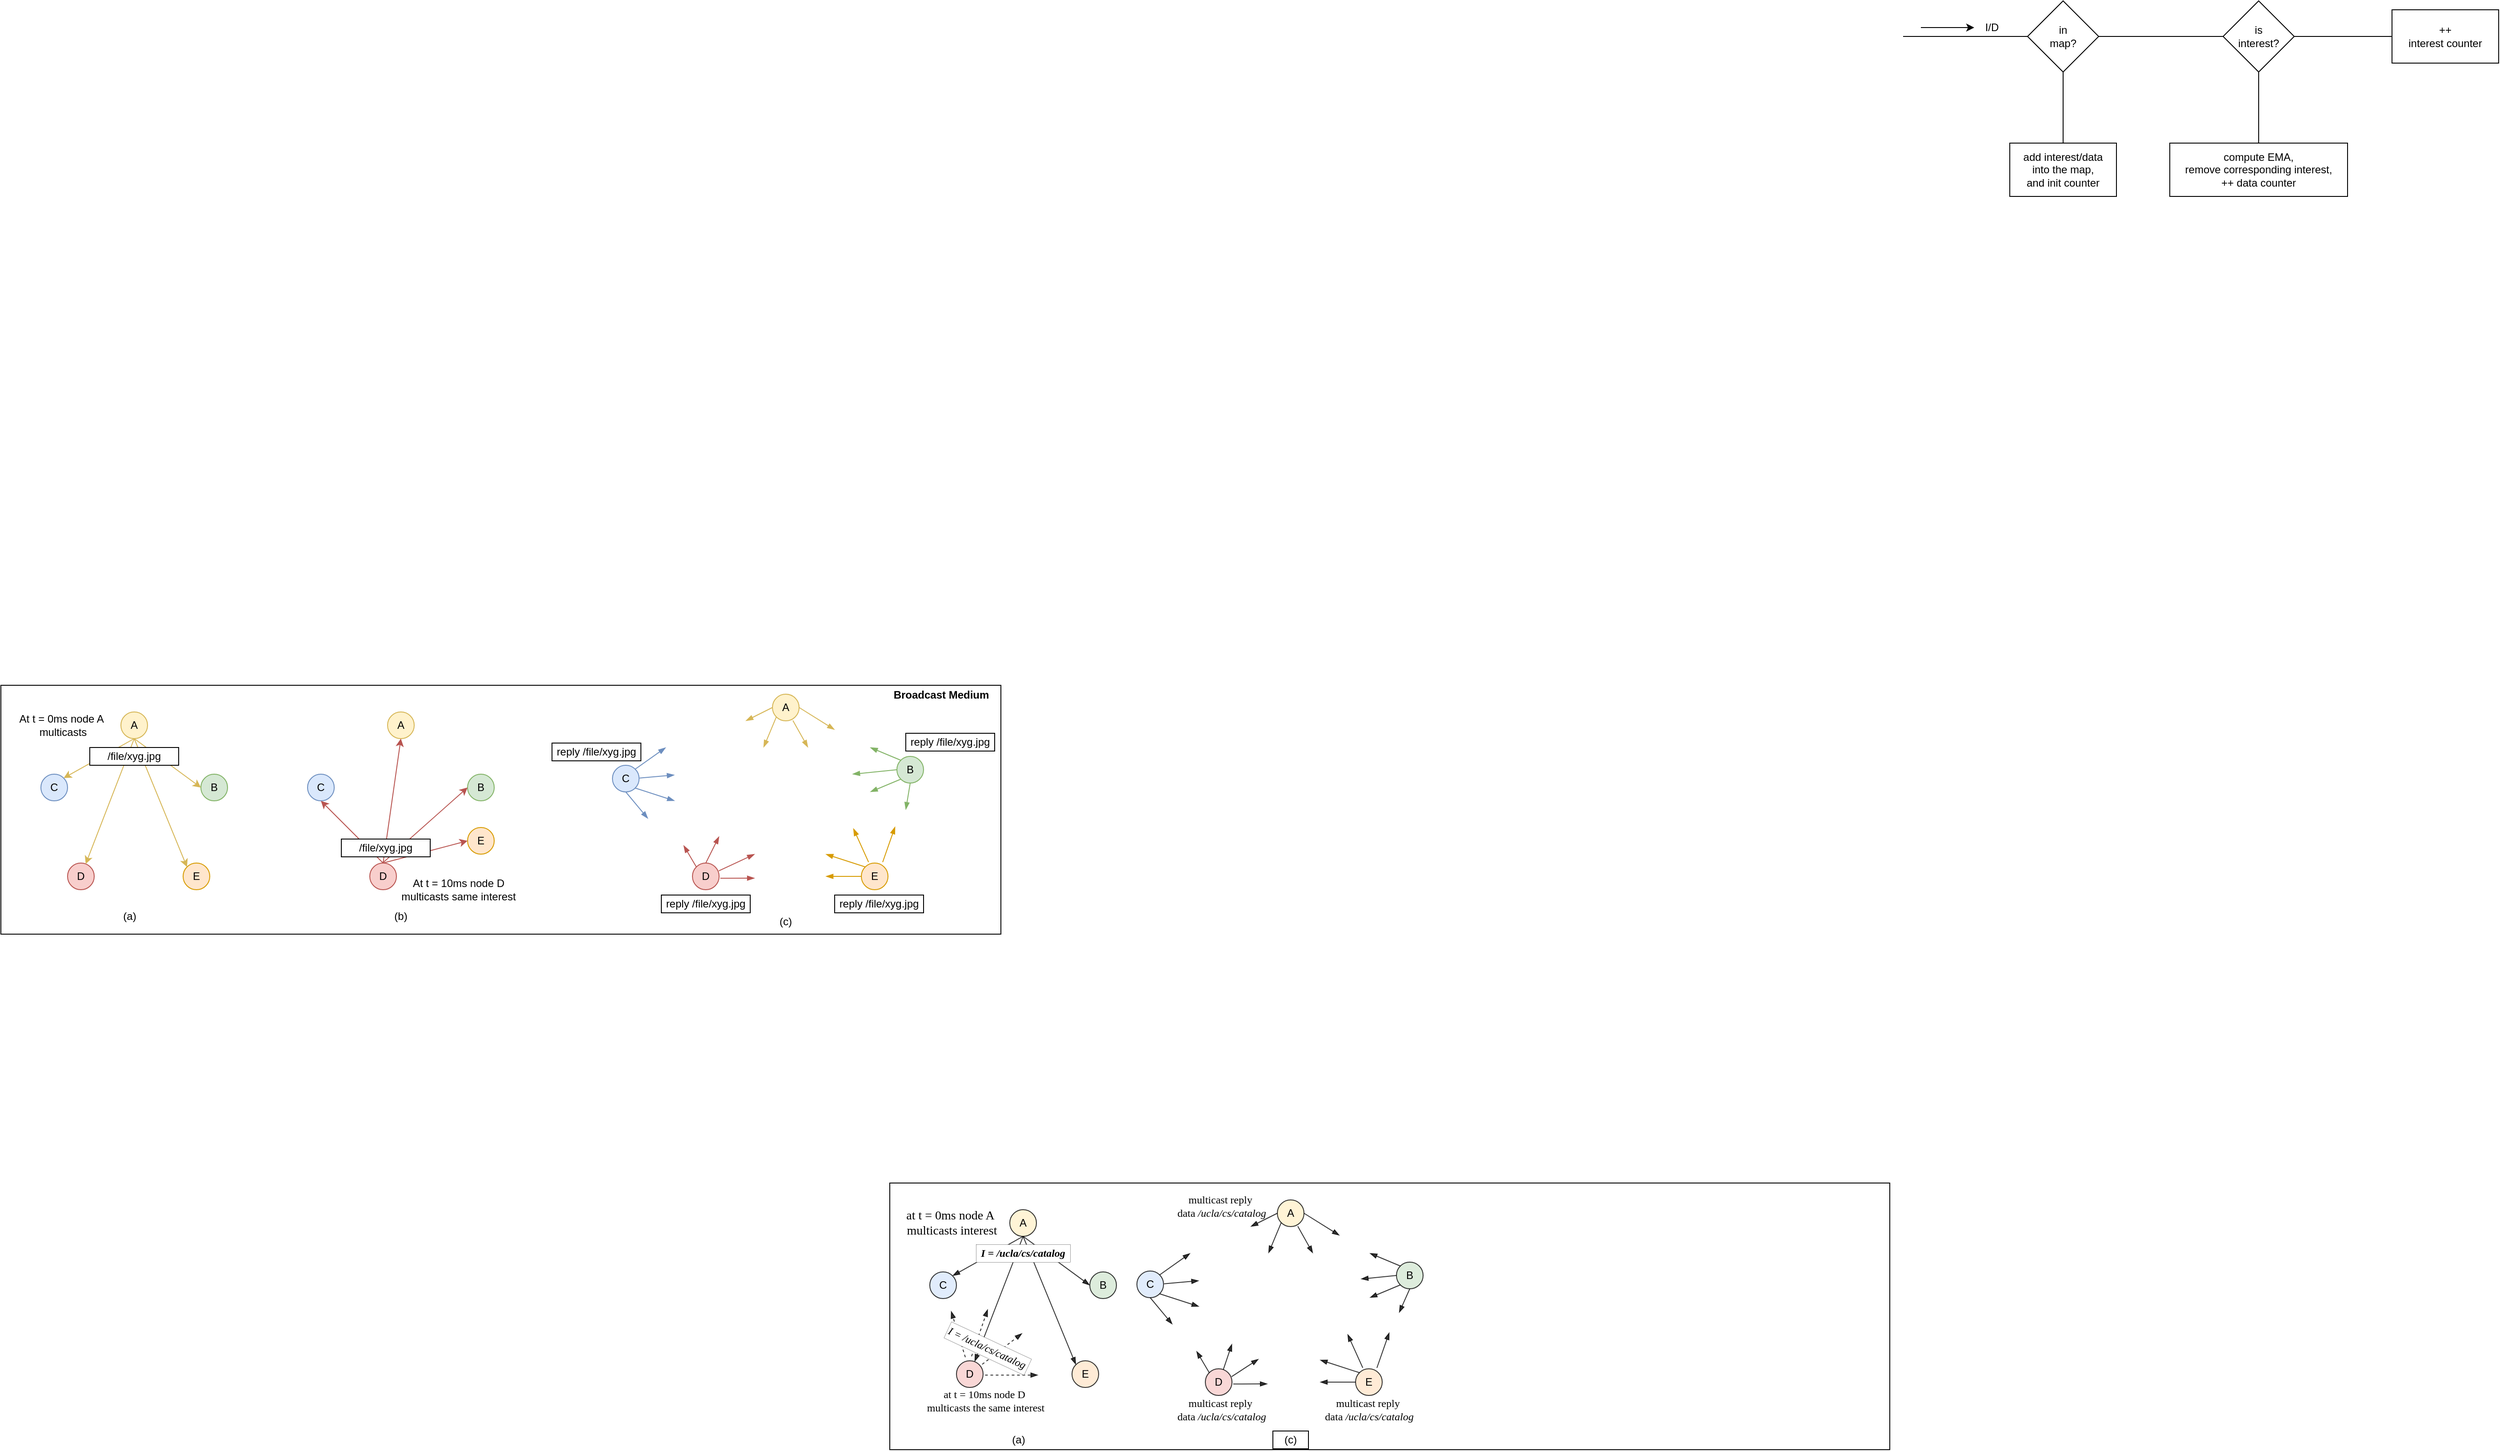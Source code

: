 <mxfile version="21.3.8" type="github">
  <diagram id="pDua_eUI4pE_ARMQOX0n" name="Page-1">
    <mxGraphModel dx="3208" dy="395" grid="1" gridSize="10" guides="1" tooltips="1" connect="1" arrows="1" fold="1" page="1" pageScale="1" pageWidth="850" pageHeight="1100" math="0" shadow="0">
      <root>
        <mxCell id="0" />
        <mxCell id="1" parent="0" />
        <mxCell id="Tsf_xWovIFk0rkydPiFg-57" value="&lt;b&gt;&lt;br&gt;&lt;/b&gt;" style="rounded=0;whiteSpace=wrap;html=1;strokeColor=default;" vertex="1" parent="1">
          <mxGeometry x="-1060" y="1470" width="1125" height="300" as="geometry" />
        </mxCell>
        <mxCell id="Tsf_xWovIFk0rkydPiFg-96" value="" style="endArrow=blockThin;html=1;exitX=1;exitY=0.5;exitDx=0;exitDy=0;endFill=1;jumpSize=3;shadow=0;fillColor=#fff2cc;strokeColor=default;opacity=80;" edge="1" parent="1" source="Tsf_xWovIFk0rkydPiFg-83">
          <mxGeometry width="50" height="50" relative="1" as="geometry">
            <mxPoint x="-594" y="1579" as="sourcePoint" />
            <mxPoint x="-554" y="1529" as="targetPoint" />
          </mxGeometry>
        </mxCell>
        <mxCell id="J4n5a6vh2Bp-ceeqpoy--10" style="edgeStyle=orthogonalEdgeStyle;rounded=0;orthogonalLoop=1;jettySize=auto;html=1;exitX=1;exitY=0.5;exitDx=0;exitDy=0;endArrow=none;endFill=0;" parent="1" source="J4n5a6vh2Bp-ceeqpoy--8" target="J4n5a6vh2Bp-ceeqpoy--9" edge="1">
          <mxGeometry relative="1" as="geometry" />
        </mxCell>
        <mxCell id="J4n5a6vh2Bp-ceeqpoy--11" style="edgeStyle=orthogonalEdgeStyle;rounded=0;orthogonalLoop=1;jettySize=auto;html=1;exitX=0.5;exitY=1;exitDx=0;exitDy=0;entryX=0.5;entryY=0;entryDx=0;entryDy=0;endArrow=none;endFill=0;" parent="1" source="J4n5a6vh2Bp-ceeqpoy--8" target="J4n5a6vh2Bp-ceeqpoy--12" edge="1">
          <mxGeometry relative="1" as="geometry">
            <mxPoint x="260" y="360" as="targetPoint" />
          </mxGeometry>
        </mxCell>
        <mxCell id="J4n5a6vh2Bp-ceeqpoy--18" style="edgeStyle=orthogonalEdgeStyle;rounded=0;orthogonalLoop=1;jettySize=auto;html=1;exitX=0;exitY=0.5;exitDx=0;exitDy=0;endArrow=none;endFill=0;" parent="1" source="J4n5a6vh2Bp-ceeqpoy--8" edge="1">
          <mxGeometry relative="1" as="geometry">
            <mxPoint x="80" y="180" as="targetPoint" />
          </mxGeometry>
        </mxCell>
        <mxCell id="J4n5a6vh2Bp-ceeqpoy--8" value="&lt;div align=&quot;center&quot;&gt;in &lt;br&gt;&lt;/div&gt;&lt;div align=&quot;center&quot;&gt;map?&lt;br&gt;&lt;/div&gt;" style="rhombus;whiteSpace=wrap;html=1;align=center;" parent="1" vertex="1">
          <mxGeometry x="220" y="140" width="80" height="80" as="geometry" />
        </mxCell>
        <mxCell id="J4n5a6vh2Bp-ceeqpoy--14" style="edgeStyle=orthogonalEdgeStyle;rounded=0;orthogonalLoop=1;jettySize=auto;html=1;exitX=0.5;exitY=1;exitDx=0;exitDy=0;endArrow=none;endFill=0;" parent="1" source="J4n5a6vh2Bp-ceeqpoy--9" target="J4n5a6vh2Bp-ceeqpoy--13" edge="1">
          <mxGeometry relative="1" as="geometry" />
        </mxCell>
        <mxCell id="J4n5a6vh2Bp-ceeqpoy--17" style="edgeStyle=orthogonalEdgeStyle;rounded=0;orthogonalLoop=1;jettySize=auto;html=1;exitX=1;exitY=0.5;exitDx=0;exitDy=0;entryX=0;entryY=0.5;entryDx=0;entryDy=0;endArrow=none;endFill=0;" parent="1" source="J4n5a6vh2Bp-ceeqpoy--9" target="J4n5a6vh2Bp-ceeqpoy--16" edge="1">
          <mxGeometry relative="1" as="geometry" />
        </mxCell>
        <mxCell id="J4n5a6vh2Bp-ceeqpoy--9" value="&lt;div&gt;is &lt;br&gt;&lt;/div&gt;&lt;div&gt;interest?&lt;br&gt;&lt;/div&gt;" style="rhombus;whiteSpace=wrap;html=1;" parent="1" vertex="1">
          <mxGeometry x="440" y="140" width="80" height="80" as="geometry" />
        </mxCell>
        <mxCell id="J4n5a6vh2Bp-ceeqpoy--12" value="&lt;div&gt;add interest/data&lt;/div&gt;&lt;div&gt;into the map,&lt;/div&gt;&lt;div&gt;and init counter&lt;br&gt;&lt;/div&gt;" style="rounded=0;whiteSpace=wrap;html=1;" parent="1" vertex="1">
          <mxGeometry x="200" y="300" width="120" height="60" as="geometry" />
        </mxCell>
        <mxCell id="J4n5a6vh2Bp-ceeqpoy--13" value="&lt;div&gt;compute EMA,&lt;/div&gt;&lt;div&gt;remove corresponding interest, &lt;br&gt;&lt;/div&gt;&lt;div&gt;++ data counter&lt;br&gt;&lt;/div&gt;" style="rounded=0;whiteSpace=wrap;html=1;" parent="1" vertex="1">
          <mxGeometry x="380" y="300" width="200" height="60" as="geometry" />
        </mxCell>
        <mxCell id="J4n5a6vh2Bp-ceeqpoy--16" value="&lt;div&gt;++&lt;/div&gt;&lt;div&gt;interest counter&lt;br&gt;&lt;/div&gt;" style="rounded=0;whiteSpace=wrap;html=1;" parent="1" vertex="1">
          <mxGeometry x="630" y="150" width="120" height="60" as="geometry" />
        </mxCell>
        <mxCell id="J4n5a6vh2Bp-ceeqpoy--19" value="I/D" style="text;html=1;strokeColor=none;fillColor=none;align=center;verticalAlign=middle;whiteSpace=wrap;rounded=0;" parent="1" vertex="1">
          <mxGeometry x="160" y="160" width="40" height="20" as="geometry" />
        </mxCell>
        <mxCell id="J4n5a6vh2Bp-ceeqpoy--20" value="" style="endArrow=classic;html=1;entryX=0;entryY=0.5;entryDx=0;entryDy=0;" parent="1" target="J4n5a6vh2Bp-ceeqpoy--19" edge="1">
          <mxGeometry width="50" height="50" relative="1" as="geometry">
            <mxPoint x="100" y="170" as="sourcePoint" />
            <mxPoint x="110" y="100" as="targetPoint" />
          </mxGeometry>
        </mxCell>
        <mxCell id="Tsf_xWovIFk0rkydPiFg-1" value="&lt;b&gt;&lt;br&gt;&lt;/b&gt;" style="rounded=0;whiteSpace=wrap;html=1;" vertex="1" parent="1">
          <mxGeometry x="-2060" y="910" width="1125" height="280" as="geometry" />
        </mxCell>
        <mxCell id="Tsf_xWovIFk0rkydPiFg-2" value="C" style="ellipse;whiteSpace=wrap;html=1;aspect=fixed;fillColor=#dae8fc;strokeColor=#6c8ebf;" vertex="1" parent="1">
          <mxGeometry x="-2015" y="1010" width="30" height="30" as="geometry" />
        </mxCell>
        <mxCell id="Tsf_xWovIFk0rkydPiFg-3" value="D" style="ellipse;whiteSpace=wrap;html=1;aspect=fixed;fillColor=#f8cecc;strokeColor=#b85450;" vertex="1" parent="1">
          <mxGeometry x="-1985" y="1110" width="30" height="30" as="geometry" />
        </mxCell>
        <mxCell id="Tsf_xWovIFk0rkydPiFg-4" value="A" style="ellipse;whiteSpace=wrap;html=1;aspect=fixed;fillColor=#fff2cc;strokeColor=#d6b656;" vertex="1" parent="1">
          <mxGeometry x="-1925" y="940" width="30" height="30" as="geometry" />
        </mxCell>
        <mxCell id="Tsf_xWovIFk0rkydPiFg-5" value="B" style="ellipse;whiteSpace=wrap;html=1;aspect=fixed;fillColor=#d5e8d4;strokeColor=#82b366;" vertex="1" parent="1">
          <mxGeometry x="-1835" y="1010" width="30" height="30" as="geometry" />
        </mxCell>
        <mxCell id="Tsf_xWovIFk0rkydPiFg-6" value="E" style="ellipse;whiteSpace=wrap;html=1;aspect=fixed;fillColor=#ffe6cc;strokeColor=#d79b00;" vertex="1" parent="1">
          <mxGeometry x="-1855" y="1110" width="30" height="30" as="geometry" />
        </mxCell>
        <mxCell id="Tsf_xWovIFk0rkydPiFg-7" value="" style="endArrow=classic;html=1;entryX=0;entryY=0.5;entryDx=0;entryDy=0;exitX=0.5;exitY=1;exitDx=0;exitDy=0;fillColor=#fff2cc;strokeColor=#d6b656;" edge="1" parent="1" source="Tsf_xWovIFk0rkydPiFg-4" target="Tsf_xWovIFk0rkydPiFg-5">
          <mxGeometry width="50" height="50" relative="1" as="geometry">
            <mxPoint x="-1945" y="1050" as="sourcePoint" />
            <mxPoint x="-1895" y="1000" as="targetPoint" />
          </mxGeometry>
        </mxCell>
        <mxCell id="Tsf_xWovIFk0rkydPiFg-8" value="" style="endArrow=classic;html=1;exitX=0.5;exitY=1;exitDx=0;exitDy=0;fillColor=#fff2cc;strokeColor=#d6b656;" edge="1" parent="1" source="Tsf_xWovIFk0rkydPiFg-4" target="Tsf_xWovIFk0rkydPiFg-3">
          <mxGeometry width="50" height="50" relative="1" as="geometry">
            <mxPoint x="-1889.393" y="975.607" as="sourcePoint" />
            <mxPoint x="-1825" y="1035" as="targetPoint" />
          </mxGeometry>
        </mxCell>
        <mxCell id="Tsf_xWovIFk0rkydPiFg-9" value="" style="endArrow=classic;html=1;entryX=1;entryY=0;entryDx=0;entryDy=0;fillColor=#fff2cc;strokeColor=#d6b656;" edge="1" parent="1" target="Tsf_xWovIFk0rkydPiFg-2">
          <mxGeometry width="50" height="50" relative="1" as="geometry">
            <mxPoint x="-1910" y="970" as="sourcePoint" />
            <mxPoint x="-1979.585" y="1110.001" as="targetPoint" />
          </mxGeometry>
        </mxCell>
        <mxCell id="Tsf_xWovIFk0rkydPiFg-10" value="" style="endArrow=classic;html=1;exitX=0.5;exitY=1;exitDx=0;exitDy=0;entryX=0;entryY=0;entryDx=0;entryDy=0;fillColor=#fff2cc;strokeColor=#d6b656;" edge="1" parent="1" source="Tsf_xWovIFk0rkydPiFg-4" target="Tsf_xWovIFk0rkydPiFg-6">
          <mxGeometry width="50" height="50" relative="1" as="geometry">
            <mxPoint x="-1900" y="980" as="sourcePoint" />
            <mxPoint x="-1954.585" y="1121.011" as="targetPoint" />
          </mxGeometry>
        </mxCell>
        <mxCell id="Tsf_xWovIFk0rkydPiFg-11" value="C" style="ellipse;whiteSpace=wrap;html=1;aspect=fixed;fillColor=#dae8fc;strokeColor=#6c8ebf;" vertex="1" parent="1">
          <mxGeometry x="-1715" y="1010" width="30" height="30" as="geometry" />
        </mxCell>
        <mxCell id="Tsf_xWovIFk0rkydPiFg-12" value="D" style="ellipse;whiteSpace=wrap;html=1;aspect=fixed;fillColor=#f8cecc;strokeColor=#b85450;" vertex="1" parent="1">
          <mxGeometry x="-1645" y="1110" width="30" height="30" as="geometry" />
        </mxCell>
        <mxCell id="Tsf_xWovIFk0rkydPiFg-13" value="A" style="ellipse;whiteSpace=wrap;html=1;aspect=fixed;fillColor=#fff2cc;strokeColor=#d6b656;" vertex="1" parent="1">
          <mxGeometry x="-1625" y="940" width="30" height="30" as="geometry" />
        </mxCell>
        <mxCell id="Tsf_xWovIFk0rkydPiFg-14" value="B" style="ellipse;whiteSpace=wrap;html=1;aspect=fixed;fillColor=#d5e8d4;strokeColor=#82b366;" vertex="1" parent="1">
          <mxGeometry x="-1535" y="1010" width="30" height="30" as="geometry" />
        </mxCell>
        <mxCell id="Tsf_xWovIFk0rkydPiFg-15" value="E" style="ellipse;whiteSpace=wrap;html=1;aspect=fixed;fillColor=#ffe6cc;strokeColor=#d79b00;" vertex="1" parent="1">
          <mxGeometry x="-1535" y="1070" width="30" height="30" as="geometry" />
        </mxCell>
        <mxCell id="Tsf_xWovIFk0rkydPiFg-16" value="" style="endArrow=none;html=1;exitX=0.5;exitY=1;exitDx=0;exitDy=0;endFill=0;startArrow=classic;startFill=1;entryX=0.5;entryY=0;entryDx=0;entryDy=0;fillColor=#f8cecc;strokeColor=#b85450;" edge="1" parent="1" source="Tsf_xWovIFk0rkydPiFg-13" target="Tsf_xWovIFk0rkydPiFg-12">
          <mxGeometry width="50" height="50" relative="1" as="geometry">
            <mxPoint x="-1589.393" y="975.607" as="sourcePoint" />
            <mxPoint x="-1628" y="1110" as="targetPoint" />
          </mxGeometry>
        </mxCell>
        <mxCell id="Tsf_xWovIFk0rkydPiFg-17" value="" style="endArrow=none;html=1;exitX=0;exitY=0.5;exitDx=0;exitDy=0;endFill=0;startArrow=classic;startFill=1;entryX=0.503;entryY=-0.021;entryDx=0;entryDy=0;entryPerimeter=0;fillColor=#f8cecc;strokeColor=#b85450;" edge="1" parent="1" source="Tsf_xWovIFk0rkydPiFg-14" target="Tsf_xWovIFk0rkydPiFg-12">
          <mxGeometry width="50" height="50" relative="1" as="geometry">
            <mxPoint x="-1600" y="980" as="sourcePoint" />
            <mxPoint x="-1630" y="1112" as="targetPoint" />
          </mxGeometry>
        </mxCell>
        <mxCell id="Tsf_xWovIFk0rkydPiFg-18" value="" style="endArrow=none;html=1;exitX=0.5;exitY=1;exitDx=0;exitDy=0;endFill=0;startArrow=classic;startFill=1;entryX=0.5;entryY=0;entryDx=0;entryDy=0;fillColor=#f8cecc;strokeColor=#b85450;" edge="1" parent="1" source="Tsf_xWovIFk0rkydPiFg-11" target="Tsf_xWovIFk0rkydPiFg-12">
          <mxGeometry width="50" height="50" relative="1" as="geometry">
            <mxPoint x="-1525.0" y="1035" as="sourcePoint" />
            <mxPoint x="-1665" y="1110" as="targetPoint" />
          </mxGeometry>
        </mxCell>
        <mxCell id="Tsf_xWovIFk0rkydPiFg-19" value="" style="endArrow=none;html=1;exitX=0;exitY=0.5;exitDx=0;exitDy=0;endFill=0;startArrow=classic;startFill=1;fillColor=#f8cecc;strokeColor=#b85450;" edge="1" parent="1" source="Tsf_xWovIFk0rkydPiFg-15">
          <mxGeometry width="50" height="50" relative="1" as="geometry">
            <mxPoint x="-1690.0" y="1050" as="sourcePoint" />
            <mxPoint x="-1630" y="1110" as="targetPoint" />
          </mxGeometry>
        </mxCell>
        <mxCell id="Tsf_xWovIFk0rkydPiFg-20" value="&lt;b&gt;Broadcast Medium&lt;/b&gt;" style="text;html=1;strokeColor=none;fillColor=none;align=center;verticalAlign=middle;whiteSpace=wrap;rounded=0;" vertex="1" parent="1">
          <mxGeometry x="-1062" y="911" width="120" height="20" as="geometry" />
        </mxCell>
        <mxCell id="Tsf_xWovIFk0rkydPiFg-21" value="/file/xyg.jpg" style="text;html=1;align=center;verticalAlign=middle;whiteSpace=wrap;rounded=0;fontStyle=0;glass=0;strokeColor=#000000;fillColor=#ffffff;" vertex="1" parent="1">
          <mxGeometry x="-1960" y="980" width="100" height="20" as="geometry" />
        </mxCell>
        <mxCell id="Tsf_xWovIFk0rkydPiFg-22" value="/file/xyg.jpg" style="text;html=1;align=center;verticalAlign=middle;whiteSpace=wrap;rounded=0;fontStyle=0;glass=0;strokeColor=#000000;fillColor=#ffffff;" vertex="1" parent="1">
          <mxGeometry x="-1677" y="1083" width="100" height="20" as="geometry" />
        </mxCell>
        <mxCell id="Tsf_xWovIFk0rkydPiFg-23" value="At t = 0ms node A&amp;nbsp;&lt;br&gt;multicasts" style="text;html=1;strokeColor=none;fillColor=none;align=center;verticalAlign=middle;whiteSpace=wrap;rounded=0;glass=0;" vertex="1" parent="1">
          <mxGeometry x="-2060" y="945" width="140" height="20" as="geometry" />
        </mxCell>
        <mxCell id="Tsf_xWovIFk0rkydPiFg-24" value="At t = 10ms node D&lt;br&gt;multicasts same interest" style="text;html=1;strokeColor=none;fillColor=none;align=center;verticalAlign=middle;whiteSpace=wrap;rounded=0;glass=0;" vertex="1" parent="1">
          <mxGeometry x="-1615" y="1130" width="140" height="20" as="geometry" />
        </mxCell>
        <mxCell id="Tsf_xWovIFk0rkydPiFg-25" value="C" style="ellipse;whiteSpace=wrap;html=1;aspect=fixed;fillColor=#dae8fc;strokeColor=#6c8ebf;" vertex="1" parent="1">
          <mxGeometry x="-1372" y="1000" width="30" height="30" as="geometry" />
        </mxCell>
        <mxCell id="Tsf_xWovIFk0rkydPiFg-26" value="D" style="ellipse;whiteSpace=wrap;html=1;aspect=fixed;fillColor=#f8cecc;strokeColor=#b85450;" vertex="1" parent="1">
          <mxGeometry x="-1282" y="1110" width="30" height="30" as="geometry" />
        </mxCell>
        <mxCell id="Tsf_xWovIFk0rkydPiFg-27" value="A" style="ellipse;whiteSpace=wrap;html=1;aspect=fixed;fillColor=#fff2cc;strokeColor=#d6b656;" vertex="1" parent="1">
          <mxGeometry x="-1192" y="920" width="30" height="30" as="geometry" />
        </mxCell>
        <mxCell id="Tsf_xWovIFk0rkydPiFg-28" value="B" style="ellipse;whiteSpace=wrap;html=1;aspect=fixed;fillColor=#d5e8d4;strokeColor=#82b366;" vertex="1" parent="1">
          <mxGeometry x="-1052" y="990" width="30" height="30" as="geometry" />
        </mxCell>
        <mxCell id="Tsf_xWovIFk0rkydPiFg-29" value="E" style="ellipse;whiteSpace=wrap;html=1;aspect=fixed;fillColor=#ffe6cc;strokeColor=#d79b00;" vertex="1" parent="1">
          <mxGeometry x="-1092" y="1110" width="30" height="30" as="geometry" />
        </mxCell>
        <mxCell id="Tsf_xWovIFk0rkydPiFg-30" value="" style="endArrow=blockThin;html=1;exitX=1;exitY=0;exitDx=0;exitDy=0;endFill=1;jumpSize=3;shadow=0;fillColor=#dae8fc;strokeColor=#6c8ebf;" edge="1" parent="1" source="Tsf_xWovIFk0rkydPiFg-25">
          <mxGeometry width="50" height="50" relative="1" as="geometry">
            <mxPoint x="-1352" y="1020" as="sourcePoint" />
            <mxPoint x="-1312" y="980" as="targetPoint" />
          </mxGeometry>
        </mxCell>
        <mxCell id="Tsf_xWovIFk0rkydPiFg-31" value="" style="endArrow=blockThin;html=1;exitX=1;exitY=0;exitDx=0;exitDy=0;entryX=0.487;entryY=0.655;entryDx=0;entryDy=0;entryPerimeter=0;endFill=1;jumpSize=3;shadow=0;fillColor=#dae8fc;strokeColor=#6c8ebf;" edge="1" parent="1">
          <mxGeometry width="50" height="50" relative="1" as="geometry">
            <mxPoint x="-1341.393" y="1014.393" as="sourcePoint" />
            <mxPoint x="-1302.235" y="1010.95" as="targetPoint" />
          </mxGeometry>
        </mxCell>
        <mxCell id="Tsf_xWovIFk0rkydPiFg-32" value="" style="endArrow=blockThin;html=1;exitX=1;exitY=1;exitDx=0;exitDy=0;endFill=1;jumpSize=3;shadow=0;fillColor=#dae8fc;strokeColor=#6c8ebf;" edge="1" parent="1" source="Tsf_xWovIFk0rkydPiFg-25">
          <mxGeometry width="50" height="50" relative="1" as="geometry">
            <mxPoint x="-1345" y="1028" as="sourcePoint" />
            <mxPoint x="-1302" y="1040" as="targetPoint" />
          </mxGeometry>
        </mxCell>
        <mxCell id="Tsf_xWovIFk0rkydPiFg-33" value="" style="endArrow=blockThin;html=1;exitX=0;exitY=0;exitDx=0;exitDy=0;endFill=1;jumpSize=3;shadow=0;fillColor=#f8cecc;strokeColor=#b85450;" edge="1" parent="1" source="Tsf_xWovIFk0rkydPiFg-26">
          <mxGeometry width="50" height="50" relative="1" as="geometry">
            <mxPoint x="-1262" y="1104" as="sourcePoint" />
            <mxPoint x="-1292" y="1090" as="targetPoint" />
          </mxGeometry>
        </mxCell>
        <mxCell id="Tsf_xWovIFk0rkydPiFg-34" value="" style="endArrow=blockThin;html=1;exitX=0.5;exitY=0;exitDx=0;exitDy=0;endFill=1;jumpSize=3;shadow=0;fillColor=#f8cecc;strokeColor=#b85450;" edge="1" parent="1" source="Tsf_xWovIFk0rkydPiFg-26">
          <mxGeometry width="50" height="50" relative="1" as="geometry">
            <mxPoint x="-1247.003" y="1113.553" as="sourcePoint" />
            <mxPoint x="-1252" y="1080" as="targetPoint" />
          </mxGeometry>
        </mxCell>
        <mxCell id="Tsf_xWovIFk0rkydPiFg-35" value="" style="endArrow=blockThin;html=1;endFill=1;jumpSize=3;shadow=0;fillColor=#f8cecc;strokeColor=#b85450;" edge="1" parent="1">
          <mxGeometry width="50" height="50" relative="1" as="geometry">
            <mxPoint x="-1250.61" y="1127.16" as="sourcePoint" />
            <mxPoint x="-1212" y="1127" as="targetPoint" />
          </mxGeometry>
        </mxCell>
        <mxCell id="Tsf_xWovIFk0rkydPiFg-36" value="" style="endArrow=blockThin;html=1;exitX=0.988;exitY=0.293;exitDx=0;exitDy=0;exitPerimeter=0;endFill=1;jumpSize=3;shadow=0;fillColor=#f8cecc;strokeColor=#b85450;" edge="1" parent="1" source="Tsf_xWovIFk0rkydPiFg-26">
          <mxGeometry width="50" height="50" relative="1" as="geometry">
            <mxPoint x="-1246" y="1120" as="sourcePoint" />
            <mxPoint x="-1212" y="1100" as="targetPoint" />
          </mxGeometry>
        </mxCell>
        <mxCell id="Tsf_xWovIFk0rkydPiFg-37" value="" style="endArrow=blockThin;html=1;exitX=0.5;exitY=1;exitDx=0;exitDy=0;endFill=1;jumpSize=3;shadow=0;fillColor=#dae8fc;strokeColor=#6c8ebf;" edge="1" parent="1" source="Tsf_xWovIFk0rkydPiFg-25">
          <mxGeometry width="50" height="50" relative="1" as="geometry">
            <mxPoint x="-1335" y="1038" as="sourcePoint" />
            <mxPoint x="-1332" y="1060" as="targetPoint" />
          </mxGeometry>
        </mxCell>
        <mxCell id="Tsf_xWovIFk0rkydPiFg-38" value="" style="endArrow=blockThin;html=1;exitX=0;exitY=0.5;exitDx=0;exitDy=0;endFill=1;jumpSize=3;shadow=0;fillColor=#fff2cc;strokeColor=#d6b656;" edge="1" parent="1" source="Tsf_xWovIFk0rkydPiFg-27">
          <mxGeometry width="50" height="50" relative="1" as="geometry">
            <mxPoint x="-1212" y="1030" as="sourcePoint" />
            <mxPoint x="-1222" y="950" as="targetPoint" />
          </mxGeometry>
        </mxCell>
        <mxCell id="Tsf_xWovIFk0rkydPiFg-39" value="" style="endArrow=blockThin;html=1;exitX=0;exitY=1;exitDx=0;exitDy=0;endFill=1;jumpSize=3;shadow=0;fillColor=#fff2cc;strokeColor=#d6b656;" edge="1" parent="1" source="Tsf_xWovIFk0rkydPiFg-27">
          <mxGeometry width="50" height="50" relative="1" as="geometry">
            <mxPoint x="-1202" y="1000" as="sourcePoint" />
            <mxPoint x="-1202" y="980" as="targetPoint" />
          </mxGeometry>
        </mxCell>
        <mxCell id="Tsf_xWovIFk0rkydPiFg-40" value="" style="endArrow=blockThin;html=1;exitX=1;exitY=0.5;exitDx=0;exitDy=0;endFill=1;jumpSize=3;shadow=0;fillColor=#fff2cc;strokeColor=#d6b656;" edge="1" parent="1" source="Tsf_xWovIFk0rkydPiFg-27">
          <mxGeometry width="50" height="50" relative="1" as="geometry">
            <mxPoint x="-1162" y="1010" as="sourcePoint" />
            <mxPoint x="-1122" y="960" as="targetPoint" />
          </mxGeometry>
        </mxCell>
        <mxCell id="Tsf_xWovIFk0rkydPiFg-41" value="" style="endArrow=blockThin;html=1;exitX=0.766;exitY=0.987;exitDx=0;exitDy=0;exitPerimeter=0;endFill=1;jumpSize=3;shadow=0;fillColor=#fff2cc;strokeColor=#d6b656;" edge="1" parent="1" source="Tsf_xWovIFk0rkydPiFg-27">
          <mxGeometry width="50" height="50" relative="1" as="geometry">
            <mxPoint x="-1182" y="1030" as="sourcePoint" />
            <mxPoint x="-1152" y="980" as="targetPoint" />
          </mxGeometry>
        </mxCell>
        <mxCell id="Tsf_xWovIFk0rkydPiFg-42" value="" style="endArrow=blockThin;html=1;exitX=0;exitY=0.5;exitDx=0;exitDy=0;endFill=1;jumpSize=3;shadow=0;fillColor=#ffe6cc;strokeColor=#d79b00;" edge="1" parent="1" source="Tsf_xWovIFk0rkydPiFg-29">
          <mxGeometry width="50" height="50" relative="1" as="geometry">
            <mxPoint x="-1122" y="1100" as="sourcePoint" />
            <mxPoint x="-1132" y="1125" as="targetPoint" />
          </mxGeometry>
        </mxCell>
        <mxCell id="Tsf_xWovIFk0rkydPiFg-43" value="" style="endArrow=blockThin;html=1;exitX=0;exitY=0;exitDx=0;exitDy=0;endFill=1;jumpSize=3;shadow=0;fillColor=#ffe6cc;strokeColor=#d79b00;" edge="1" parent="1" source="Tsf_xWovIFk0rkydPiFg-29">
          <mxGeometry width="50" height="50" relative="1" as="geometry">
            <mxPoint x="-1132" y="1110" as="sourcePoint" />
            <mxPoint x="-1132" y="1100" as="targetPoint" />
          </mxGeometry>
        </mxCell>
        <mxCell id="Tsf_xWovIFk0rkydPiFg-44" value="" style="endArrow=blockThin;html=1;exitX=0.238;exitY=-0.068;exitDx=0;exitDy=0;exitPerimeter=0;endFill=1;jumpSize=3;shadow=0;fillColor=#ffe6cc;strokeColor=#d79b00;" edge="1" parent="1">
          <mxGeometry width="50" height="50" relative="1" as="geometry">
            <mxPoint x="-1083.86" y="1108.96" as="sourcePoint" />
            <mxPoint x="-1101" y="1071" as="targetPoint" />
          </mxGeometry>
        </mxCell>
        <mxCell id="Tsf_xWovIFk0rkydPiFg-45" value="" style="endArrow=blockThin;html=1;endFill=1;jumpSize=3;shadow=0;fillColor=#ffe6cc;strokeColor=#d79b00;" edge="1" parent="1">
          <mxGeometry width="50" height="50" relative="1" as="geometry">
            <mxPoint x="-1068" y="1109" as="sourcePoint" />
            <mxPoint x="-1054" y="1069" as="targetPoint" />
          </mxGeometry>
        </mxCell>
        <mxCell id="Tsf_xWovIFk0rkydPiFg-46" value="" style="endArrow=blockThin;html=1;exitX=0;exitY=0;exitDx=0;exitDy=0;endFill=1;jumpSize=3;shadow=0;fillColor=#d5e8d4;strokeColor=#82b366;" edge="1" parent="1" source="Tsf_xWovIFk0rkydPiFg-28">
          <mxGeometry width="50" height="50" relative="1" as="geometry">
            <mxPoint x="-1122" y="1040" as="sourcePoint" />
            <mxPoint x="-1082" y="980" as="targetPoint" />
          </mxGeometry>
        </mxCell>
        <mxCell id="Tsf_xWovIFk0rkydPiFg-47" value="" style="endArrow=blockThin;html=1;exitX=0;exitY=0.5;exitDx=0;exitDy=0;endFill=1;jumpSize=3;shadow=0;fillColor=#d5e8d4;strokeColor=#82b366;" edge="1" parent="1" source="Tsf_xWovIFk0rkydPiFg-28">
          <mxGeometry width="50" height="50" relative="1" as="geometry">
            <mxPoint x="-1172" y="1050" as="sourcePoint" />
            <mxPoint x="-1102" y="1010" as="targetPoint" />
          </mxGeometry>
        </mxCell>
        <mxCell id="Tsf_xWovIFk0rkydPiFg-48" value="" style="endArrow=blockThin;html=1;exitX=0;exitY=1;exitDx=0;exitDy=0;endFill=1;jumpSize=3;shadow=0;fillColor=#d5e8d4;strokeColor=#82b366;" edge="1" parent="1" source="Tsf_xWovIFk0rkydPiFg-28">
          <mxGeometry width="50" height="50" relative="1" as="geometry">
            <mxPoint x="-1182" y="1050" as="sourcePoint" />
            <mxPoint x="-1082" y="1030" as="targetPoint" />
          </mxGeometry>
        </mxCell>
        <mxCell id="Tsf_xWovIFk0rkydPiFg-49" value="" style="endArrow=blockThin;html=1;exitX=0.5;exitY=1;exitDx=0;exitDy=0;endFill=1;jumpSize=3;shadow=0;fillColor=#d5e8d4;strokeColor=#82b366;" edge="1" parent="1" source="Tsf_xWovIFk0rkydPiFg-28">
          <mxGeometry width="50" height="50" relative="1" as="geometry">
            <mxPoint x="-1022" y="1070" as="sourcePoint" />
            <mxPoint x="-1042" y="1050" as="targetPoint" />
          </mxGeometry>
        </mxCell>
        <mxCell id="Tsf_xWovIFk0rkydPiFg-50" value="reply /file/xyg.jpg" style="text;html=1;align=center;verticalAlign=middle;whiteSpace=wrap;rounded=0;fontStyle=0;glass=0;strokeColor=#000000;fillColor=#ffffff;" vertex="1" parent="1">
          <mxGeometry x="-1317" y="1146" width="100" height="20" as="geometry" />
        </mxCell>
        <mxCell id="Tsf_xWovIFk0rkydPiFg-51" value="reply /file/xyg.jpg" style="text;html=1;align=center;verticalAlign=middle;whiteSpace=wrap;rounded=0;fontStyle=0;glass=0;strokeColor=#000000;fillColor=#ffffff;" vertex="1" parent="1">
          <mxGeometry x="-1122" y="1146" width="100" height="20" as="geometry" />
        </mxCell>
        <mxCell id="Tsf_xWovIFk0rkydPiFg-52" value="reply /file/xyg.jpg" style="text;html=1;align=center;verticalAlign=middle;whiteSpace=wrap;rounded=0;fontStyle=0;glass=0;strokeColor=#000000;fillColor=#ffffff;" vertex="1" parent="1">
          <mxGeometry x="-1042" y="964" width="100" height="20" as="geometry" />
        </mxCell>
        <mxCell id="Tsf_xWovIFk0rkydPiFg-53" value="reply /file/xyg.jpg" style="text;html=1;align=center;verticalAlign=middle;whiteSpace=wrap;rounded=0;fontStyle=0;glass=0;strokeColor=#000000;fillColor=#ffffff;" vertex="1" parent="1">
          <mxGeometry x="-1440" y="975" width="100" height="20" as="geometry" />
        </mxCell>
        <mxCell id="Tsf_xWovIFk0rkydPiFg-54" value="(a)" style="text;html=1;strokeColor=none;fillColor=none;align=center;verticalAlign=middle;whiteSpace=wrap;rounded=0;glass=0;" vertex="1" parent="1">
          <mxGeometry x="-1935" y="1160" width="40" height="20" as="geometry" />
        </mxCell>
        <mxCell id="Tsf_xWovIFk0rkydPiFg-55" value="(b)" style="text;html=1;strokeColor=none;fillColor=none;align=center;verticalAlign=middle;whiteSpace=wrap;rounded=0;glass=0;" vertex="1" parent="1">
          <mxGeometry x="-1630" y="1160" width="40" height="20" as="geometry" />
        </mxCell>
        <mxCell id="Tsf_xWovIFk0rkydPiFg-56" value="(c)" style="text;html=1;strokeColor=none;fillColor=none;align=center;verticalAlign=middle;whiteSpace=wrap;rounded=0;glass=0;" vertex="1" parent="1">
          <mxGeometry x="-1197" y="1166" width="40" height="20" as="geometry" />
        </mxCell>
        <mxCell id="Tsf_xWovIFk0rkydPiFg-58" value="C" style="ellipse;whiteSpace=wrap;html=1;aspect=fixed;shadow=0;fillColor=#dae8fc;strokeColor=default;fillStyle=solid;opacity=80;" vertex="1" parent="1">
          <mxGeometry x="-1015" y="1570" width="30" height="30" as="geometry" />
        </mxCell>
        <mxCell id="Tsf_xWovIFk0rkydPiFg-59" value="D" style="ellipse;whiteSpace=wrap;html=1;aspect=fixed;fillColor=#f8cecc;strokeColor=default;fillStyle=solid;opacity=80;" vertex="1" parent="1">
          <mxGeometry x="-985" y="1670" width="30" height="30" as="geometry" />
        </mxCell>
        <mxCell id="Tsf_xWovIFk0rkydPiFg-60" value="A" style="ellipse;whiteSpace=wrap;html=1;aspect=fixed;fillColor=#fff2cc;strokeColor=default;fillStyle=auto;opacity=80;" vertex="1" parent="1">
          <mxGeometry x="-925" y="1500" width="30" height="30" as="geometry" />
        </mxCell>
        <mxCell id="Tsf_xWovIFk0rkydPiFg-61" value="B" style="ellipse;whiteSpace=wrap;html=1;aspect=fixed;fillColor=#d5e8d4;strokeColor=default;fillStyle=solid;opacity=80;" vertex="1" parent="1">
          <mxGeometry x="-835" y="1570" width="30" height="30" as="geometry" />
        </mxCell>
        <mxCell id="Tsf_xWovIFk0rkydPiFg-62" value="E" style="ellipse;whiteSpace=wrap;html=1;aspect=fixed;fillColor=#ffe6cc;strokeColor=default;fillStyle=solid;opacity=80;" vertex="1" parent="1">
          <mxGeometry x="-855" y="1670" width="30" height="30" as="geometry" />
        </mxCell>
        <mxCell id="Tsf_xWovIFk0rkydPiFg-63" value="" style="endArrow=blockThin;html=1;entryX=0;entryY=0.5;entryDx=0;entryDy=0;exitX=0.5;exitY=1;exitDx=0;exitDy=0;fillColor=#fff2cc;strokeColor=default;endFill=1;opacity=80;" edge="1" parent="1" source="Tsf_xWovIFk0rkydPiFg-60" target="Tsf_xWovIFk0rkydPiFg-61">
          <mxGeometry width="50" height="50" relative="1" as="geometry">
            <mxPoint x="-945" y="1610" as="sourcePoint" />
            <mxPoint x="-895" y="1560" as="targetPoint" />
          </mxGeometry>
        </mxCell>
        <mxCell id="Tsf_xWovIFk0rkydPiFg-64" value="" style="endArrow=blockThin;html=1;exitX=0.5;exitY=1;exitDx=0;exitDy=0;fillColor=#fff2cc;strokeColor=default;endFill=1;opacity=80;" edge="1" parent="1" source="Tsf_xWovIFk0rkydPiFg-60" target="Tsf_xWovIFk0rkydPiFg-59">
          <mxGeometry width="50" height="50" relative="1" as="geometry">
            <mxPoint x="-889.393" y="1535.607" as="sourcePoint" />
            <mxPoint x="-825" y="1595" as="targetPoint" />
          </mxGeometry>
        </mxCell>
        <mxCell id="Tsf_xWovIFk0rkydPiFg-65" value="" style="endArrow=blockThin;html=1;entryX=1;entryY=0;entryDx=0;entryDy=0;fillColor=#fff2cc;strokeColor=default;endFill=1;opacity=80;" edge="1" parent="1" target="Tsf_xWovIFk0rkydPiFg-58">
          <mxGeometry width="50" height="50" relative="1" as="geometry">
            <mxPoint x="-910" y="1530" as="sourcePoint" />
            <mxPoint x="-979.585" y="1670.001" as="targetPoint" />
          </mxGeometry>
        </mxCell>
        <mxCell id="Tsf_xWovIFk0rkydPiFg-66" value="" style="endArrow=blockThin;html=1;exitX=0.5;exitY=1;exitDx=0;exitDy=0;entryX=0;entryY=0;entryDx=0;entryDy=0;fillColor=#fff2cc;strokeColor=default;endFill=1;opacity=80;" edge="1" parent="1" source="Tsf_xWovIFk0rkydPiFg-60" target="Tsf_xWovIFk0rkydPiFg-62">
          <mxGeometry width="50" height="50" relative="1" as="geometry">
            <mxPoint x="-900" y="1540" as="sourcePoint" />
            <mxPoint x="-954.585" y="1681.011" as="targetPoint" />
          </mxGeometry>
        </mxCell>
        <mxCell id="Tsf_xWovIFk0rkydPiFg-77" value="&lt;i style=&quot;font-size: 12px;&quot;&gt;&lt;font style=&quot;font-size: 12px;&quot; face=&quot;Times New Roman&quot;&gt;&lt;b style=&quot;font-size: 12px;&quot;&gt;I = /ucla/cs/catalog&lt;/b&gt;&lt;/font&gt;&lt;/i&gt;" style="text;html=1;align=center;verticalAlign=middle;whiteSpace=wrap;rounded=0;fontStyle=0;glass=0;strokeColor=default;fillColor=#ffffff;fillStyle=solid;fontSize=12;strokeWidth=0.2;" vertex="1" parent="1">
          <mxGeometry x="-963" y="1539" width="106" height="20" as="geometry" />
        </mxCell>
        <mxCell id="Tsf_xWovIFk0rkydPiFg-79" value="&lt;font style=&quot;font-size: 14px;&quot; face=&quot;Times New Roman&quot;&gt;at t = 0ms node A&amp;nbsp;&lt;br&gt;multicasts interest&lt;/font&gt;" style="text;html=1;strokeColor=none;fillColor=none;align=center;verticalAlign=middle;whiteSpace=wrap;rounded=0;glass=0;" vertex="1" parent="1">
          <mxGeometry x="-1060" y="1505" width="140" height="20" as="geometry" />
        </mxCell>
        <mxCell id="Tsf_xWovIFk0rkydPiFg-81" value="C" style="ellipse;whiteSpace=wrap;html=1;aspect=fixed;fillColor=#dae8fc;strokeColor=default;opacity=80;" vertex="1" parent="1">
          <mxGeometry x="-782" y="1569" width="30" height="30" as="geometry" />
        </mxCell>
        <mxCell id="Tsf_xWovIFk0rkydPiFg-82" value="D" style="ellipse;whiteSpace=wrap;html=1;aspect=fixed;fillColor=#f8cecc;strokeColor=default;opacity=80;" vertex="1" parent="1">
          <mxGeometry x="-705" y="1679" width="30" height="30" as="geometry" />
        </mxCell>
        <mxCell id="Tsf_xWovIFk0rkydPiFg-83" value="A" style="ellipse;whiteSpace=wrap;html=1;aspect=fixed;fillColor=#fff2cc;strokeColor=default;opacity=80;" vertex="1" parent="1">
          <mxGeometry x="-624" y="1489" width="30" height="30" as="geometry" />
        </mxCell>
        <mxCell id="Tsf_xWovIFk0rkydPiFg-84" value="B" style="ellipse;whiteSpace=wrap;html=1;aspect=fixed;fillColor=#d5e8d4;strokeColor=default;shadow=0;opacity=80;fillStyle=solid;" vertex="1" parent="1">
          <mxGeometry x="-490" y="1559" width="30" height="30" as="geometry" />
        </mxCell>
        <mxCell id="Tsf_xWovIFk0rkydPiFg-85" value="E" style="ellipse;whiteSpace=wrap;html=1;aspect=fixed;fillColor=#ffe6cc;strokeColor=default;opacity=80;" vertex="1" parent="1">
          <mxGeometry x="-536" y="1679" width="30" height="30" as="geometry" />
        </mxCell>
        <mxCell id="Tsf_xWovIFk0rkydPiFg-86" value="" style="endArrow=blockThin;html=1;exitX=1;exitY=0;exitDx=0;exitDy=0;endFill=1;jumpSize=3;shadow=0;fillColor=#dae8fc;strokeColor=default;opacity=80;" edge="1" parent="1" source="Tsf_xWovIFk0rkydPiFg-81">
          <mxGeometry width="50" height="50" relative="1" as="geometry">
            <mxPoint x="-762" y="1589" as="sourcePoint" />
            <mxPoint x="-722" y="1549" as="targetPoint" />
          </mxGeometry>
        </mxCell>
        <mxCell id="Tsf_xWovIFk0rkydPiFg-87" value="" style="endArrow=blockThin;html=1;exitX=1;exitY=0;exitDx=0;exitDy=0;entryX=0.487;entryY=0.655;entryDx=0;entryDy=0;entryPerimeter=0;endFill=1;jumpSize=3;shadow=0;fillColor=#dae8fc;strokeColor=default;opacity=80;" edge="1" parent="1">
          <mxGeometry width="50" height="50" relative="1" as="geometry">
            <mxPoint x="-751.393" y="1583.393" as="sourcePoint" />
            <mxPoint x="-712.235" y="1579.95" as="targetPoint" />
          </mxGeometry>
        </mxCell>
        <mxCell id="Tsf_xWovIFk0rkydPiFg-88" value="" style="endArrow=blockThin;html=1;exitX=1;exitY=1;exitDx=0;exitDy=0;endFill=1;jumpSize=3;shadow=0;fillColor=#dae8fc;strokeColor=default;opacity=80;" edge="1" parent="1" source="Tsf_xWovIFk0rkydPiFg-81">
          <mxGeometry width="50" height="50" relative="1" as="geometry">
            <mxPoint x="-755" y="1597" as="sourcePoint" />
            <mxPoint x="-712" y="1609" as="targetPoint" />
          </mxGeometry>
        </mxCell>
        <mxCell id="Tsf_xWovIFk0rkydPiFg-89" value="" style="endArrow=blockThin;html=1;exitX=0;exitY=0;exitDx=0;exitDy=0;endFill=1;jumpSize=3;shadow=0;fillColor=#f8cecc;strokeColor=default;opacity=80;" edge="1" parent="1" source="Tsf_xWovIFk0rkydPiFg-82">
          <mxGeometry width="50" height="50" relative="1" as="geometry">
            <mxPoint x="-685" y="1673" as="sourcePoint" />
            <mxPoint x="-715" y="1659" as="targetPoint" />
          </mxGeometry>
        </mxCell>
        <mxCell id="Tsf_xWovIFk0rkydPiFg-90" value="" style="endArrow=blockThin;html=1;exitX=0.674;exitY=-0.036;exitDx=0;exitDy=0;endFill=1;jumpSize=3;shadow=0;fillColor=#f8cecc;strokeColor=default;exitPerimeter=0;opacity=80;" edge="1" parent="1">
          <mxGeometry width="50" height="50" relative="1" as="geometry">
            <mxPoint x="-684.78" y="1679.92" as="sourcePoint" />
            <mxPoint x="-675" y="1651" as="targetPoint" />
          </mxGeometry>
        </mxCell>
        <mxCell id="Tsf_xWovIFk0rkydPiFg-91" value="" style="endArrow=blockThin;html=1;endFill=1;jumpSize=3;shadow=0;fillColor=#f8cecc;strokeColor=default;opacity=80;" edge="1" parent="1">
          <mxGeometry width="50" height="50" relative="1" as="geometry">
            <mxPoint x="-673.61" y="1696.16" as="sourcePoint" />
            <mxPoint x="-635" y="1696" as="targetPoint" />
          </mxGeometry>
        </mxCell>
        <mxCell id="Tsf_xWovIFk0rkydPiFg-92" value="" style="endArrow=blockThin;html=1;exitX=0.988;exitY=0.293;exitDx=0;exitDy=0;exitPerimeter=0;endFill=1;jumpSize=3;shadow=0;fillColor=#f8cecc;strokeColor=default;opacity=80;" edge="1" parent="1" source="Tsf_xWovIFk0rkydPiFg-82">
          <mxGeometry width="50" height="50" relative="1" as="geometry">
            <mxPoint x="-669" y="1689" as="sourcePoint" />
            <mxPoint x="-645" y="1668" as="targetPoint" />
          </mxGeometry>
        </mxCell>
        <mxCell id="Tsf_xWovIFk0rkydPiFg-93" value="" style="endArrow=blockThin;html=1;exitX=0.5;exitY=1;exitDx=0;exitDy=0;endFill=1;jumpSize=3;shadow=0;fillColor=#dae8fc;strokeColor=default;opacity=80;" edge="1" parent="1" source="Tsf_xWovIFk0rkydPiFg-81">
          <mxGeometry width="50" height="50" relative="1" as="geometry">
            <mxPoint x="-745" y="1607" as="sourcePoint" />
            <mxPoint x="-742" y="1629" as="targetPoint" />
          </mxGeometry>
        </mxCell>
        <mxCell id="Tsf_xWovIFk0rkydPiFg-94" value="" style="endArrow=blockThin;html=1;exitX=0;exitY=0.5;exitDx=0;exitDy=0;endFill=1;jumpSize=3;shadow=0;fillColor=#fff2cc;strokeColor=default;opacity=80;" edge="1" parent="1" source="Tsf_xWovIFk0rkydPiFg-83">
          <mxGeometry width="50" height="50" relative="1" as="geometry">
            <mxPoint x="-644" y="1599" as="sourcePoint" />
            <mxPoint x="-654" y="1519" as="targetPoint" />
          </mxGeometry>
        </mxCell>
        <mxCell id="Tsf_xWovIFk0rkydPiFg-95" value="" style="endArrow=blockThin;html=1;exitX=0;exitY=1;exitDx=0;exitDy=0;endFill=1;jumpSize=3;shadow=0;fillColor=#fff2cc;strokeColor=default;opacity=80;" edge="1" parent="1" source="Tsf_xWovIFk0rkydPiFg-83">
          <mxGeometry width="50" height="50" relative="1" as="geometry">
            <mxPoint x="-634" y="1569" as="sourcePoint" />
            <mxPoint x="-634" y="1549" as="targetPoint" />
          </mxGeometry>
        </mxCell>
        <mxCell id="Tsf_xWovIFk0rkydPiFg-97" value="" style="endArrow=blockThin;html=1;exitX=0.766;exitY=0.987;exitDx=0;exitDy=0;exitPerimeter=0;endFill=1;jumpSize=3;shadow=0;fillColor=#fff2cc;strokeColor=default;opacity=80;" edge="1" parent="1" source="Tsf_xWovIFk0rkydPiFg-83">
          <mxGeometry width="50" height="50" relative="1" as="geometry">
            <mxPoint x="-614" y="1599" as="sourcePoint" />
            <mxPoint x="-584" y="1549" as="targetPoint" />
          </mxGeometry>
        </mxCell>
        <mxCell id="Tsf_xWovIFk0rkydPiFg-98" value="" style="endArrow=blockThin;html=1;exitX=0;exitY=0.5;exitDx=0;exitDy=0;endFill=1;jumpSize=3;shadow=0;fillColor=#ffe6cc;strokeColor=default;opacity=80;" edge="1" parent="1" source="Tsf_xWovIFk0rkydPiFg-85">
          <mxGeometry width="50" height="50" relative="1" as="geometry">
            <mxPoint x="-566" y="1669" as="sourcePoint" />
            <mxPoint x="-576" y="1694" as="targetPoint" />
          </mxGeometry>
        </mxCell>
        <mxCell id="Tsf_xWovIFk0rkydPiFg-99" value="" style="endArrow=blockThin;html=1;exitX=0;exitY=0;exitDx=0;exitDy=0;endFill=1;jumpSize=3;shadow=0;fillColor=#ffe6cc;strokeColor=default;opacity=80;" edge="1" parent="1" source="Tsf_xWovIFk0rkydPiFg-85">
          <mxGeometry width="50" height="50" relative="1" as="geometry">
            <mxPoint x="-576" y="1679" as="sourcePoint" />
            <mxPoint x="-576" y="1669" as="targetPoint" />
          </mxGeometry>
        </mxCell>
        <mxCell id="Tsf_xWovIFk0rkydPiFg-100" value="" style="endArrow=blockThin;html=1;exitX=0.238;exitY=-0.068;exitDx=0;exitDy=0;exitPerimeter=0;endFill=1;jumpSize=3;shadow=0;fillColor=#ffe6cc;strokeColor=default;opacity=80;" edge="1" parent="1">
          <mxGeometry width="50" height="50" relative="1" as="geometry">
            <mxPoint x="-527.86" y="1677.96" as="sourcePoint" />
            <mxPoint x="-545" y="1640" as="targetPoint" />
          </mxGeometry>
        </mxCell>
        <mxCell id="Tsf_xWovIFk0rkydPiFg-101" value="" style="endArrow=blockThin;html=1;endFill=1;jumpSize=3;shadow=0;fillColor=#ffe6cc;strokeColor=default;opacity=80;" edge="1" parent="1">
          <mxGeometry width="50" height="50" relative="1" as="geometry">
            <mxPoint x="-512" y="1678" as="sourcePoint" />
            <mxPoint x="-498" y="1638" as="targetPoint" />
          </mxGeometry>
        </mxCell>
        <mxCell id="Tsf_xWovIFk0rkydPiFg-102" value="" style="endArrow=blockThin;html=1;exitX=0;exitY=0;exitDx=0;exitDy=0;endFill=1;jumpSize=3;shadow=0;fillColor=#d5e8d4;strokeColor=default;opacity=80;" edge="1" parent="1" source="Tsf_xWovIFk0rkydPiFg-84">
          <mxGeometry width="50" height="50" relative="1" as="geometry">
            <mxPoint x="-560" y="1609" as="sourcePoint" />
            <mxPoint x="-520" y="1549" as="targetPoint" />
          </mxGeometry>
        </mxCell>
        <mxCell id="Tsf_xWovIFk0rkydPiFg-103" value="" style="endArrow=blockThin;html=1;exitX=0;exitY=0.5;exitDx=0;exitDy=0;endFill=1;jumpSize=3;shadow=0;fillColor=#d5e8d4;strokeColor=default;opacity=80;" edge="1" parent="1" source="Tsf_xWovIFk0rkydPiFg-84">
          <mxGeometry width="50" height="50" relative="1" as="geometry">
            <mxPoint x="-610" y="1619" as="sourcePoint" />
            <mxPoint x="-530" y="1578" as="targetPoint" />
          </mxGeometry>
        </mxCell>
        <mxCell id="Tsf_xWovIFk0rkydPiFg-104" value="" style="endArrow=blockThin;html=1;exitX=0;exitY=1;exitDx=0;exitDy=0;endFill=1;jumpSize=3;shadow=0;fillColor=#d5e8d4;strokeColor=default;opacity=80;" edge="1" parent="1" source="Tsf_xWovIFk0rkydPiFg-84">
          <mxGeometry width="50" height="50" relative="1" as="geometry">
            <mxPoint x="-620" y="1619" as="sourcePoint" />
            <mxPoint x="-520" y="1599" as="targetPoint" />
          </mxGeometry>
        </mxCell>
        <mxCell id="Tsf_xWovIFk0rkydPiFg-105" value="" style="endArrow=blockThin;html=1;exitX=0.5;exitY=1;exitDx=0;exitDy=0;endFill=1;jumpSize=3;shadow=0;fillColor=#d5e8d4;strokeColor=default;opacity=80;" edge="1" parent="1" source="Tsf_xWovIFk0rkydPiFg-84">
          <mxGeometry width="50" height="50" relative="1" as="geometry">
            <mxPoint x="-460" y="1639" as="sourcePoint" />
            <mxPoint x="-487" y="1616" as="targetPoint" />
          </mxGeometry>
        </mxCell>
        <mxCell id="Tsf_xWovIFk0rkydPiFg-110" value="(a)" style="text;html=1;strokeColor=none;fillColor=none;align=center;verticalAlign=middle;whiteSpace=wrap;rounded=0;glass=0;" vertex="1" parent="1">
          <mxGeometry x="-935" y="1749" width="40" height="20" as="geometry" />
        </mxCell>
        <mxCell id="Tsf_xWovIFk0rkydPiFg-112" value="(c)" style="text;html=1;strokeColor=default;fillColor=none;align=center;verticalAlign=middle;whiteSpace=wrap;rounded=0;glass=0;" vertex="1" parent="1">
          <mxGeometry x="-629" y="1749" width="40" height="20" as="geometry" />
        </mxCell>
        <mxCell id="GBKKCKVT9f_5_bY6piKC-1" value="" style="endArrow=blockThin;html=1;rounded=0;endFill=1;dashed=1;fillColor=#f8cecc;strokeColor=default;opacity=80;" edge="1" parent="1">
          <mxGeometry width="50" height="50" relative="1" as="geometry">
            <mxPoint x="-975" y="1666" as="sourcePoint" />
            <mxPoint x="-991" y="1614" as="targetPoint" />
          </mxGeometry>
        </mxCell>
        <mxCell id="GBKKCKVT9f_5_bY6piKC-2" value="" style="endArrow=blockThin;html=1;rounded=0;entryX=0.098;entryY=0.5;entryDx=0;entryDy=0;entryPerimeter=0;endFill=1;dashed=1;fillColor=#f8cecc;strokeColor=default;opacity=80;" edge="1" parent="1">
          <mxGeometry width="50" height="50" relative="1" as="geometry">
            <mxPoint x="-968" y="1665" as="sourcePoint" />
            <mxPoint x="-949.75" y="1612" as="targetPoint" />
          </mxGeometry>
        </mxCell>
        <mxCell id="GBKKCKVT9f_5_bY6piKC-3" value="" style="endArrow=blockThin;html=1;rounded=0;endFill=1;dashed=1;fillColor=#f8cecc;strokeColor=default;opacity=80;" edge="1" parent="1">
          <mxGeometry width="50" height="50" relative="1" as="geometry">
            <mxPoint x="-956" y="1674" as="sourcePoint" />
            <mxPoint x="-911" y="1639" as="targetPoint" />
          </mxGeometry>
        </mxCell>
        <mxCell id="GBKKCKVT9f_5_bY6piKC-4" value="" style="endArrow=blockThin;html=1;rounded=0;entryX=0.151;entryY=0.786;entryDx=0;entryDy=0;entryPerimeter=0;exitX=0.098;exitY=0.786;exitDx=0;exitDy=0;exitPerimeter=0;endFill=1;dashed=1;fillColor=#f8cecc;strokeColor=default;opacity=80;" edge="1" parent="1">
          <mxGeometry width="50" height="50" relative="1" as="geometry">
            <mxPoint x="-952.75" y="1686.08" as="sourcePoint" />
            <mxPoint x="-893.125" y="1686.08" as="targetPoint" />
          </mxGeometry>
        </mxCell>
        <mxCell id="GBKKCKVT9f_5_bY6piKC-8" value="&lt;font style=&quot;font-size: 12px;&quot; face=&quot;Times New Roman&quot;&gt;multicast reply&amp;nbsp;&lt;br style=&quot;border-color: var(--border-color);&quot;&gt;data&amp;nbsp;&lt;i&gt;/ucla/cs/catalog&lt;/i&gt;&lt;/font&gt;" style="text;html=1;align=center;verticalAlign=middle;resizable=0;points=[];autosize=1;strokeColor=none;fillColor=none;" vertex="1" parent="1">
          <mxGeometry x="-747" y="1705" width="120" height="40" as="geometry" />
        </mxCell>
        <mxCell id="GBKKCKVT9f_5_bY6piKC-10" value="&lt;font style=&quot;font-size: 12px;&quot; face=&quot;Times New Roman&quot;&gt;multicast reply&amp;nbsp;&lt;br style=&quot;border-color: var(--border-color);&quot;&gt;data&amp;nbsp;&lt;i&gt;/ucla/cs/catalog&lt;/i&gt;&lt;/font&gt;" style="text;html=1;align=center;verticalAlign=middle;resizable=0;points=[];autosize=1;strokeColor=none;fillColor=none;" vertex="1" parent="1">
          <mxGeometry x="-581" y="1705" width="120" height="40" as="geometry" />
        </mxCell>
        <mxCell id="GBKKCKVT9f_5_bY6piKC-7" value="&lt;font style=&quot;font-size: 12px;&quot; face=&quot;Times New Roman&quot;&gt;multicast reply&amp;nbsp;&lt;br style=&quot;border-color: var(--border-color);&quot;&gt;data&amp;nbsp;&lt;i&gt;/ucla/cs/catalog&lt;/i&gt;&lt;/font&gt;" style="text;html=1;align=center;verticalAlign=middle;resizable=0;points=[];autosize=1;strokeColor=none;fillColor=none;" vertex="1" parent="1">
          <mxGeometry x="-747" y="1476" width="120" height="40" as="geometry" />
        </mxCell>
        <mxCell id="GBKKCKVT9f_5_bY6piKC-14" value="&lt;font style=&quot;font-size: 12px;&quot; face=&quot;Times New Roman&quot;&gt;at t = 10ms node D&amp;nbsp;&lt;br&gt;multicasts the same interest&lt;/font&gt;" style="text;html=1;strokeColor=none;fillColor=none;align=center;verticalAlign=middle;whiteSpace=wrap;rounded=0;glass=0;" vertex="1" parent="1">
          <mxGeometry x="-1022" y="1697" width="140" height="35" as="geometry" />
        </mxCell>
        <mxCell id="GBKKCKVT9f_5_bY6piKC-15" value="&lt;i style=&quot;&quot;&gt;&lt;font style=&quot;font-size: 12px;&quot; face=&quot;Times New Roman&quot;&gt;I = /ucla/cs/catalog&lt;/font&gt;&lt;/i&gt;" style="text;html=1;align=center;verticalAlign=middle;whiteSpace=wrap;rounded=0;fontStyle=0;glass=0;strokeColor=default;fillColor=#ffffff;fillStyle=solid;rotation=25;fontSize=10;strokeWidth=0.2;" vertex="1" parent="1">
          <mxGeometry x="-999.68" y="1646" width="99.36" height="20" as="geometry" />
        </mxCell>
      </root>
    </mxGraphModel>
  </diagram>
</mxfile>
